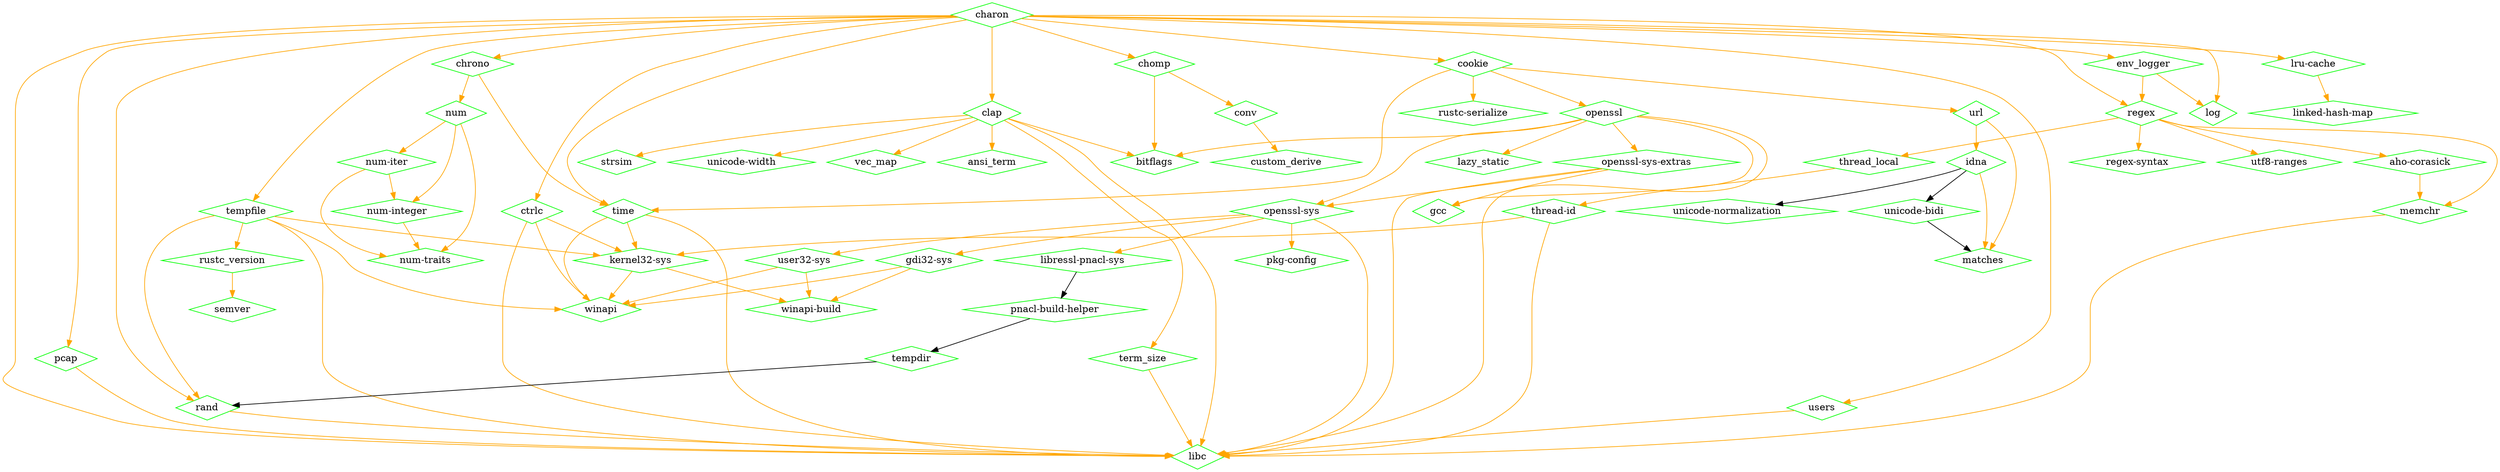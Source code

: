 digraph dependencies {
	N0[label="charon",shape=diamond,color=green];
	N1[label="chomp",shape=diamond,color=green];
	N2[label="chrono",shape=diamond,color=green];
	N3[label="clap",shape=diamond,color=green];
	N4[label="cookie",shape=diamond,color=green];
	N5[label="ctrlc",shape=diamond,color=green];
	N6[label="env_logger",shape=diamond,color=green];
	N7[label="libc",shape=diamond,color=green];
	N8[label="log",shape=diamond,color=green];
	N9[label="lru-cache",shape=diamond,color=green];
	N10[label="pcap",shape=diamond,color=green];
	N11[label="rand",shape=diamond,color=green];
	N12[label="regex",shape=diamond,color=green];
	N13[label="tempfile",shape=diamond,color=green];
	N14[label="time",shape=diamond,color=green];
	N15[label="users",shape=diamond,color=green];
	N16[label="aho-corasick",shape=diamond,color=green];
	N17[label="memchr",shape=diamond,color=green];
	N18[label="ansi_term",shape=diamond,color=green];
	N19[label="bitflags",shape=diamond,color=green];
	N20[label="conv",shape=diamond,color=green];
	N21[label="num",shape=diamond,color=green];
	N22[label="strsim",shape=diamond,color=green];
	N23[label="term_size",shape=diamond,color=green];
	N24[label="unicode-width",shape=diamond,color=green];
	N25[label="vec_map",shape=diamond,color=green];
	N26[label="custom_derive",shape=diamond,color=green];
	N27[label="openssl",shape=diamond,color=green];
	N28[label="rustc-serialize",shape=diamond,color=green];
	N29[label="url",shape=diamond,color=green];
	N30[label="kernel32-sys",shape=diamond,color=green];
	N31[label="winapi",shape=diamond,color=green];
	N32[label="gcc",shape=diamond,color=green];
	N33[label="gdi32-sys",shape=diamond,color=green];
	N34[label="winapi-build",shape=diamond,color=green];
	N35[label="idna",shape=diamond,color=green];
	N36[label="matches",shape=diamond,color=green];
	N37[label="unicode-bidi",shape=diamond,color=green];
	N38[label="unicode-normalization",shape=diamond,color=green];
	N39[label="lazy_static",shape=diamond,color=green];
	N40[label="libressl-pnacl-sys",shape=diamond,color=green];
	N41[label="pnacl-build-helper",shape=diamond,color=green];
	N42[label="linked-hash-map",shape=diamond,color=green];
	N43[label="num-integer",shape=diamond,color=green];
	N44[label="num-iter",shape=diamond,color=green];
	N45[label="num-traits",shape=diamond,color=green];
	N46[label="openssl-sys",shape=diamond,color=green];
	N47[label="openssl-sys-extras",shape=diamond,color=green];
	N48[label="pkg-config",shape=diamond,color=green];
	N49[label="user32-sys",shape=diamond,color=green];
	N50[label="tempdir",shape=diamond,color=green];
	N51[label="regex-syntax",shape=diamond,color=green];
	N52[label="thread_local",shape=diamond,color=green];
	N53[label="utf8-ranges",shape=diamond,color=green];
	N54[label="rustc_version",shape=diamond,color=green];
	N55[label="semver",shape=diamond,color=green];
	N56[label="thread-id",shape=diamond,color=green];
	N0 -> N1[label="",color=orange];
	N0 -> N2[label="",color=orange];
	N0 -> N3[label="",color=orange];
	N0 -> N4[label="",color=orange];
	N0 -> N5[label="",color=orange];
	N0 -> N6[label="",color=orange];
	N0 -> N7[label="",color=orange];
	N0 -> N8[label="",color=orange];
	N0 -> N9[label="",color=orange];
	N0 -> N10[label="",color=orange];
	N0 -> N11[label="",color=orange];
	N0 -> N12[label="",color=orange];
	N0 -> N13[label="",color=orange];
	N0 -> N14[label="",color=orange];
	N0 -> N15[label="",color=orange];
	N1 -> N19[label="",color=orange];
	N1 -> N20[label="",color=orange];
	N2 -> N14[label="",color=orange];
	N2 -> N21[label="",color=orange];
	N3 -> N7[label="",color=orange];
	N3 -> N18[label="",color=orange];
	N3 -> N19[label="",color=orange];
	N3 -> N22[label="",color=orange];
	N3 -> N23[label="",color=orange];
	N3 -> N24[label="",color=orange];
	N3 -> N25[label="",color=orange];
	N4 -> N14[label="",color=orange];
	N4 -> N27[label="",color=orange];
	N4 -> N28[label="",color=orange];
	N4 -> N29[label="",color=orange];
	N5 -> N7[label="",color=orange];
	N5 -> N30[label="",color=orange];
	N5 -> N31[label="",color=orange];
	N6 -> N8[label="",color=orange];
	N6 -> N12[label="",color=orange];
	N9 -> N42[label="",color=orange];
	N10 -> N7[label="",color=orange];
	N11 -> N7[label="",color=orange];
	N12 -> N16[label="",color=orange];
	N12 -> N17[label="",color=orange];
	N12 -> N51[label="",color=orange];
	N12 -> N52[label="",color=orange];
	N12 -> N53[label="",color=orange];
	N13 -> N7[label="",color=orange];
	N13 -> N11[label="",color=orange];
	N13 -> N30[label="",color=orange];
	N13 -> N31[label="",color=orange];
	N13 -> N54[label="",color=orange];
	N14 -> N7[label="",color=orange];
	N14 -> N30[label="",color=orange];
	N14 -> N31[label="",color=orange];
	N15 -> N7[label="",color=orange];
	N16 -> N17[label="",color=orange];
	N17 -> N7[label="",color=orange];
	N20 -> N26[label="",color=orange];
	N21 -> N43[label="",color=orange];
	N21 -> N44[label="",color=orange];
	N21 -> N45[label="",color=orange];
	N23 -> N7[label="",color=orange];
	N27 -> N7[label="",color=orange];
	N27 -> N19[label="",color=orange];
	N27 -> N32[label="",color=orange];
	N27 -> N39[label="",color=orange];
	N27 -> N46[label="",color=orange];
	N27 -> N47[label="",color=orange];
	N29 -> N35[label="",color=orange];
	N29 -> N36[label="",color=orange];
	N30 -> N31[label="",color=orange];
	N30 -> N34[label="",color=orange];
	N33 -> N31[label="",color=orange];
	N33 -> N34[label="",color=orange];
	N35 -> N36[label="",color=orange];
	N35 -> N37[label=""];
	N35 -> N38[label=""];
	N37 -> N36[label=""];
	N40 -> N41[label=""];
	N41 -> N50[label=""];
	N43 -> N45[label="",color=orange];
	N44 -> N43[label="",color=orange];
	N44 -> N45[label="",color=orange];
	N46 -> N7[label="",color=orange];
	N46 -> N33[label="",color=orange];
	N46 -> N40[label="",color=orange];
	N46 -> N48[label="",color=orange];
	N46 -> N49[label="",color=orange];
	N47 -> N7[label="",color=orange];
	N47 -> N32[label="",color=orange];
	N47 -> N46[label="",color=orange];
	N49 -> N31[label="",color=orange];
	N49 -> N34[label="",color=orange];
	N50 -> N11[label=""];
	N52 -> N56[label="",color=orange];
	N54 -> N55[label="",color=orange];
	N56 -> N7[label="",color=orange];
	N56 -> N30[label="",color=orange];
}
